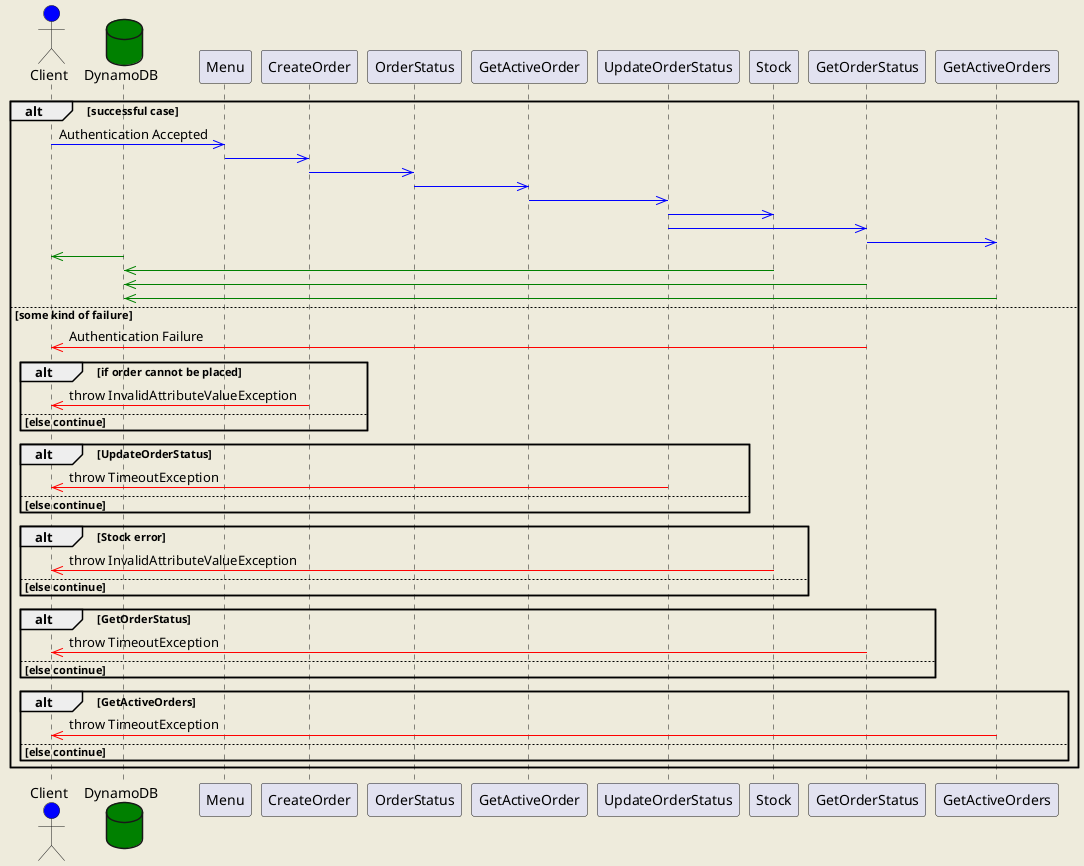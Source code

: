 @startuml
skinparam backgroundColor #EEEBDC
actor Client #blue
database DynamoDB #green
alt successful case

    Client -[#blue]>> Menu: Authentication Accepted

    Menu -[#blue]>> CreateOrder

    CreateOrder -[#blue]>> OrderStatus

    OrderStatus -[#blue]>> GetActiveOrder

    GetActiveOrder -[#blue]>> UpdateOrderStatus

    UpdateOrderStatus -[#blue]>> Stock

    UpdateOrderStatus -[#blue]>> GetOrderStatus

    GetOrderStatus -[#blue]>> GetActiveOrders

    DynamoDB -[#green]>> Client

    Stock -[#green]>> DynamoDB

    GetOrderStatus -[#green]>> DynamoDB

    GetActiveOrders -[#green]>> DynamoDB

else some kind of failure
    Client <<[#red]- GetOrderStatus: Authentication Failure
    alt if order cannot be placed
    Client <<[#red]- CreateOrder : throw InvalidAttributeValueException
    else else continue
    end
 alt UpdateOrderStatus
 Client <<[#red]- UpdateOrderStatus : throw TimeoutException
 else else continue
 end

 alt Stock error
 Client <<[#red]- Stock : throw InvalidAttributeValueException
 else else continue
 end

 alt GetOrderStatus
  Client <<[#red]- GetOrderStatus : throw TimeoutException
  else else continue
  end

 alt GetActiveOrders
  Client <<[#red]- GetActiveOrders : throw TimeoutException
  else else continue
  end

end
@enduml